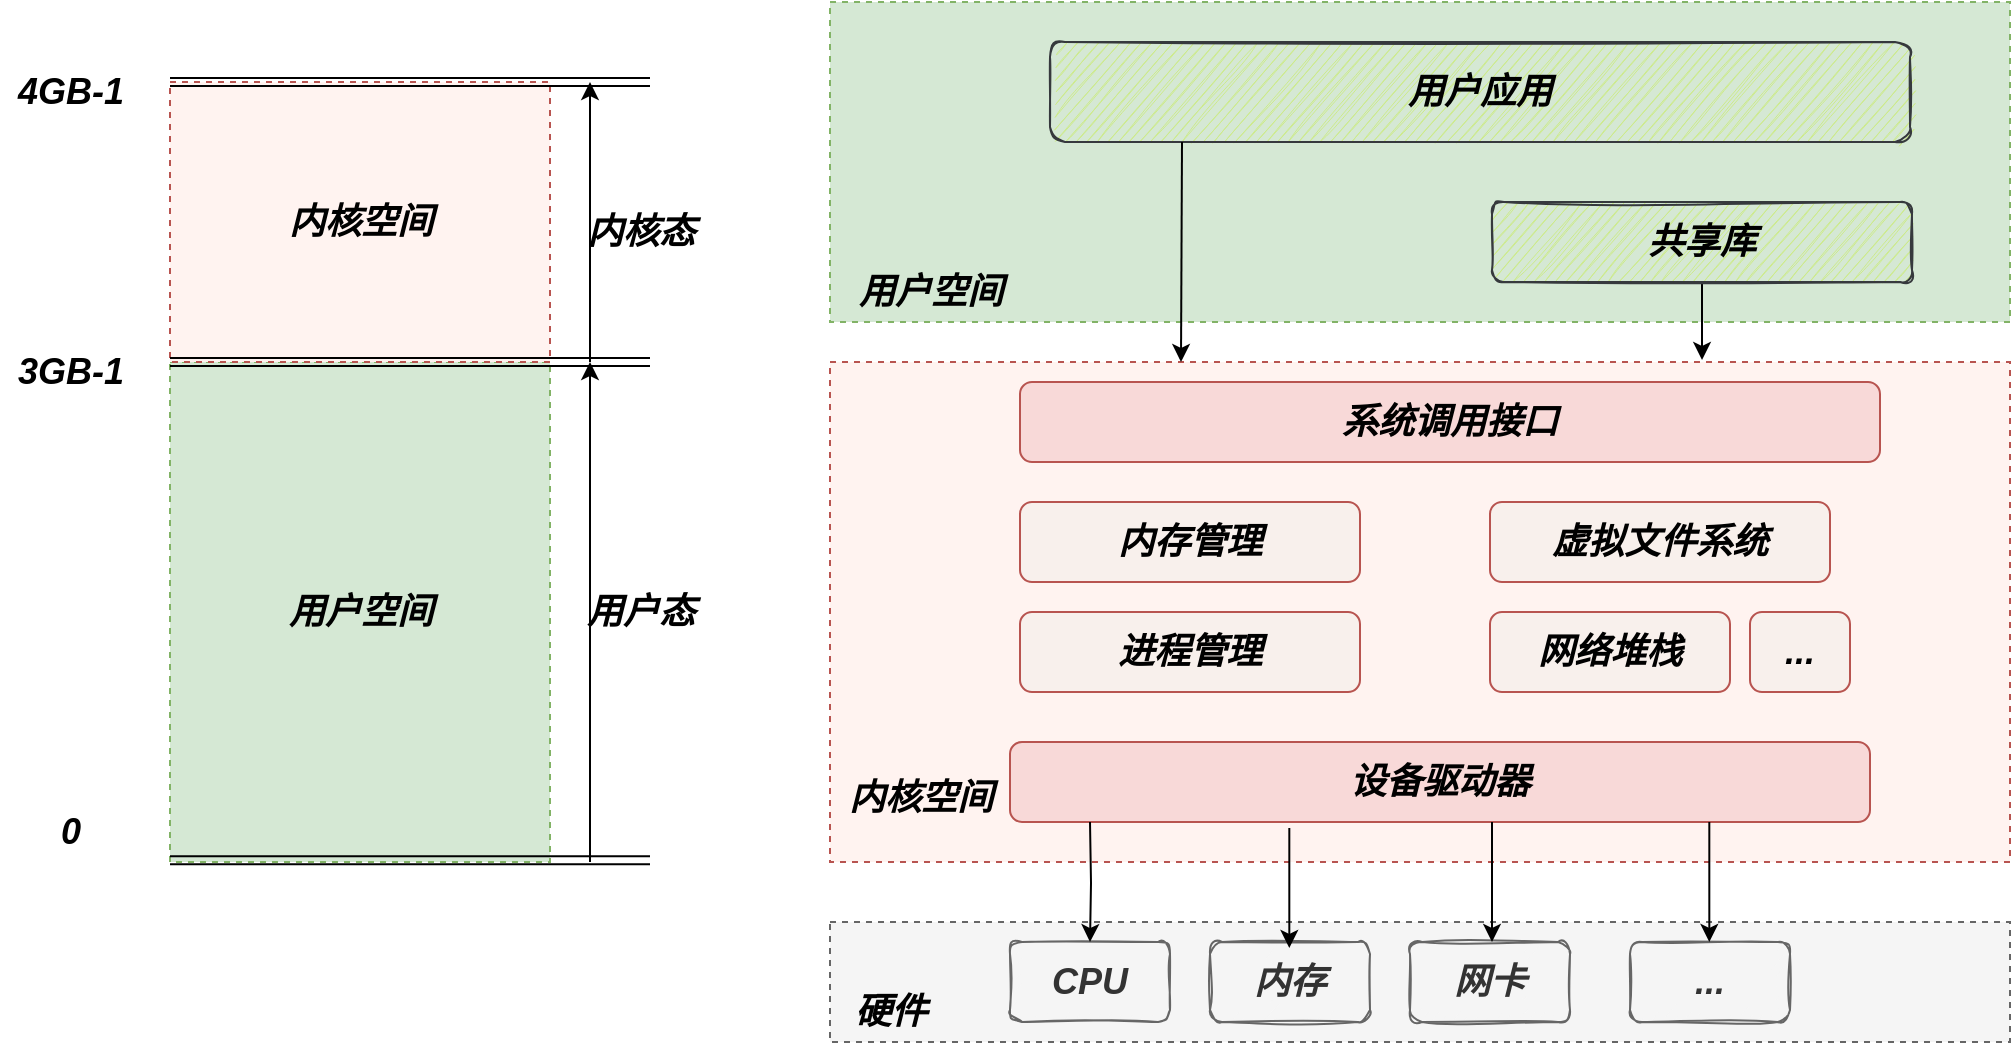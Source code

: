 <mxfile version="20.0.1" type="github">
  <diagram id="bL4Vz2KgEWLlNHWGLKTd" name="Page-1">
    <mxGraphModel dx="1185" dy="699" grid="1" gridSize="10" guides="1" tooltips="1" connect="1" arrows="1" fold="1" page="1" pageScale="1" pageWidth="2339" pageHeight="3300" math="0" shadow="0">
      <root>
        <mxCell id="0" />
        <mxCell id="1" parent="0" />
        <mxCell id="254oFtnbG1OvKKi7Jezg-3" value="" style="rounded=0;whiteSpace=wrap;html=1;sketch=0;fontSize=18;dashed=1;fillColor=#d5e8d4;strokeColor=#82b366;shadow=0;" vertex="1" parent="1">
          <mxGeometry x="450" y="130" width="590" height="160" as="geometry" />
        </mxCell>
        <mxCell id="254oFtnbG1OvKKi7Jezg-1" value="&lt;font style=&quot;font-size: 18px;&quot;&gt;&lt;b&gt;&lt;i&gt;用户应用&lt;/i&gt;&lt;/b&gt;&lt;/font&gt;" style="rounded=1;whiteSpace=wrap;html=1;fillColor=#cdeb8b;strokeColor=#36393d;sketch=1;" vertex="1" parent="1">
          <mxGeometry x="560" y="150" width="430" height="50" as="geometry" />
        </mxCell>
        <mxCell id="254oFtnbG1OvKKi7Jezg-25" value="" style="edgeStyle=orthogonalEdgeStyle;rounded=0;orthogonalLoop=1;jettySize=auto;html=1;fontSize=18;entryX=0.739;entryY=-0.004;entryDx=0;entryDy=0;entryPerimeter=0;" edge="1" parent="1" source="254oFtnbG1OvKKi7Jezg-2" target="254oFtnbG1OvKKi7Jezg-6">
          <mxGeometry relative="1" as="geometry" />
        </mxCell>
        <mxCell id="254oFtnbG1OvKKi7Jezg-2" value="&lt;span style=&quot;font-size: 18px;&quot;&gt;&lt;b&gt;&lt;i&gt;共享库&lt;/i&gt;&lt;/b&gt;&lt;/span&gt;" style="rounded=1;whiteSpace=wrap;html=1;fillColor=#cdeb8b;strokeColor=#36393d;sketch=1;" vertex="1" parent="1">
          <mxGeometry x="781" y="230" width="210" height="40" as="geometry" />
        </mxCell>
        <mxCell id="254oFtnbG1OvKKi7Jezg-5" value="&lt;b&gt;&lt;i&gt;用户空间&lt;/i&gt;&lt;/b&gt;" style="text;html=1;align=center;verticalAlign=middle;resizable=0;points=[];autosize=1;strokeColor=none;fillColor=none;fontSize=18;" vertex="1" parent="1">
          <mxGeometry x="455" y="260" width="90" height="30" as="geometry" />
        </mxCell>
        <mxCell id="254oFtnbG1OvKKi7Jezg-6" value="" style="rounded=0;whiteSpace=wrap;html=1;sketch=0;fontSize=18;dashed=1;fillColor=#FFF3F0;strokeColor=#b85450;shadow=0;" vertex="1" parent="1">
          <mxGeometry x="450" y="310" width="590" height="250" as="geometry" />
        </mxCell>
        <mxCell id="254oFtnbG1OvKKi7Jezg-7" value="&lt;font style=&quot;font-size: 18px;&quot;&gt;&lt;b&gt;&lt;i&gt;系统调用接口&lt;/i&gt;&lt;/b&gt;&lt;/font&gt;" style="rounded=1;whiteSpace=wrap;html=1;fillColor=#F8D9D8;strokeColor=#b85450;sketch=0;" vertex="1" parent="1">
          <mxGeometry x="545" y="320" width="430" height="40" as="geometry" />
        </mxCell>
        <mxCell id="254oFtnbG1OvKKi7Jezg-9" value="&lt;b&gt;&lt;i&gt;内核空间&lt;/i&gt;&lt;/b&gt;" style="text;html=1;align=center;verticalAlign=middle;resizable=0;points=[];autosize=1;strokeColor=none;fillColor=none;fontSize=18;" vertex="1" parent="1">
          <mxGeometry x="450" y="513" width="90" height="30" as="geometry" />
        </mxCell>
        <mxCell id="254oFtnbG1OvKKi7Jezg-10" value="&lt;font style=&quot;font-size: 18px;&quot;&gt;&lt;b&gt;&lt;i&gt;内存管理&lt;/i&gt;&lt;/b&gt;&lt;/font&gt;&lt;span style=&quot;color: rgba(0, 0, 0, 0); font-family: monospace; font-size: 0px; text-align: start;&quot;&gt;%3CmxGraphModel%3E%3Croot%3E%3CmxCell%20id%3D%220%22%2F%3E%3CmxCell%20id%3D%221%22%20parent%3D%220%22%2F%3E%3CmxCell%20id%3D%222%22%20value%3D%22%26lt%3Bfont%20style%3D%26quot%3Bfont-size%3A%2018px%3B%26quot%3B%26gt%3B%26lt%3Bb%26gt%3B%26lt%3Bi%26gt%3B%E7%B3%BB%E7%BB%9F%E8%B0%83%E7%94%A8%E6%8E%A5%E5%8F%A3%26lt%3B%2Fi%26gt%3B%26lt%3B%2Fb%26gt%3B%26lt%3B%2Ffont%26gt%3B%22%20style%3D%22rounded%3D1%3BwhiteSpace%3Dwrap%3Bhtml%3D1%3BfillColor%3D%23F8D9D8%3BstrokeColor%3D%23b85450%3Bsketch%3D0%3B%22%20vertex%3D%221%22%20parent%3D%221%22%3E%3CmxGeometry%20x%3D%22405%22%20y%3D%22360%22%20width%3D%22430%22%20height%3D%2240%22%20as%3D%22geometry%22%2F%3E%3C%2FmxCell%3E%3C%2Froot%3E%3C%2FmxGraphModel%3E&lt;/span&gt;" style="rounded=1;whiteSpace=wrap;html=1;fillColor=#F8F0EC;strokeColor=#b85450;sketch=0;" vertex="1" parent="1">
          <mxGeometry x="545" y="380" width="170" height="40" as="geometry" />
        </mxCell>
        <mxCell id="254oFtnbG1OvKKi7Jezg-11" value="&lt;font style=&quot;font-size: 18px;&quot;&gt;&lt;b&gt;&lt;i&gt;进程管理&lt;/i&gt;&lt;/b&gt;&lt;/font&gt;&lt;span style=&quot;color: rgba(0, 0, 0, 0); font-family: monospace; font-size: 0px; text-align: start;&quot;&gt;%3CmxGraphModel%3E%3Croot%3E%3CmxCell%20id%3D%220%22%2F%3E%3CmxCell%20id%3D%221%22%20parent%3D%220%22%2F%3E%3CmxCell%20id%3D%222%22%20value%3D%22%26lt%3Bfont%20style%3D%26quot%3Bfont-size%3A%2018px%3B%26quot%3B%26gt%3B%26lt%3Bb%26gt%3B%26lt%3Bi%26gt%3B%E7%B3%BB%E7%BB%9F%E8%B0%83%E7%94%A8%E6%8E%A5%E5%8F%A3%26lt%3B%2Fi%26gt%3B%26lt%3B%2Fb%26gt%3B%26lt%3B%2Ffont%26gt%3B%22%20style%3D%22rounded%3D1%3BwhiteSpace%3Dwrap%3Bhtml%3D1%3BfillColor%3D%23F8D9D8%3BstrokeColor%3D%23b85450%3Bsketch%3D0%3B%22%20vertex%3D%221%22%20parent%3D%221%22%3E%3CmxGeometry%20x%3D%22405%22%20y%3D%22360%22%20width%3D%22430%22%20height%3D%2240%22%20as%3D%22geometry%22%2F%3E%3C%2FmxCell%3E%3C%2Froot%3E%3C%2FmxGraphModel%3E&lt;/span&gt;" style="rounded=1;whiteSpace=wrap;html=1;fillColor=#F8F0EC;strokeColor=#b85450;sketch=0;" vertex="1" parent="1">
          <mxGeometry x="545" y="435" width="170" height="40" as="geometry" />
        </mxCell>
        <mxCell id="254oFtnbG1OvKKi7Jezg-12" value="&lt;span style=&quot;font-size: 18px;&quot;&gt;&lt;b&gt;&lt;i&gt;虚拟文件系统&lt;/i&gt;&lt;/b&gt;&lt;/span&gt;" style="rounded=1;whiteSpace=wrap;html=1;fillColor=#F8F0EC;strokeColor=#b85450;sketch=0;" vertex="1" parent="1">
          <mxGeometry x="780" y="380" width="170" height="40" as="geometry" />
        </mxCell>
        <mxCell id="254oFtnbG1OvKKi7Jezg-13" value="&lt;span style=&quot;font-size: 18px;&quot;&gt;&lt;b&gt;&lt;i&gt;网络堆栈&lt;/i&gt;&lt;/b&gt;&lt;/span&gt;" style="rounded=1;whiteSpace=wrap;html=1;fillColor=#F8F0EC;strokeColor=#b85450;sketch=0;" vertex="1" parent="1">
          <mxGeometry x="780" y="435" width="120" height="40" as="geometry" />
        </mxCell>
        <mxCell id="254oFtnbG1OvKKi7Jezg-14" value="&lt;span style=&quot;font-size: 18px;&quot;&gt;&lt;b&gt;&lt;i&gt;...&lt;/i&gt;&lt;/b&gt;&lt;/span&gt;" style="rounded=1;whiteSpace=wrap;html=1;fillColor=#F8F0EC;strokeColor=#b85450;sketch=0;" vertex="1" parent="1">
          <mxGeometry x="910" y="435" width="50" height="40" as="geometry" />
        </mxCell>
        <mxCell id="254oFtnbG1OvKKi7Jezg-15" value="&lt;span style=&quot;font-size: 18px;&quot;&gt;&lt;b&gt;&lt;i&gt;设备驱动器&lt;/i&gt;&lt;/b&gt;&lt;/span&gt;" style="rounded=1;whiteSpace=wrap;html=1;fillColor=#F8D9D8;strokeColor=#b85450;sketch=0;" vertex="1" parent="1">
          <mxGeometry x="540" y="500" width="430" height="40" as="geometry" />
        </mxCell>
        <mxCell id="254oFtnbG1OvKKi7Jezg-16" value="" style="rounded=0;whiteSpace=wrap;html=1;sketch=0;fontSize=18;dashed=1;fillColor=#f5f5f5;strokeColor=#666666;shadow=0;fontColor=#333333;" vertex="1" parent="1">
          <mxGeometry x="450" y="590" width="590" height="60" as="geometry" />
        </mxCell>
        <mxCell id="254oFtnbG1OvKKi7Jezg-18" value="&lt;span style=&quot;font-size: 18px;&quot;&gt;&lt;b&gt;&lt;i&gt;CPU&lt;/i&gt;&lt;/b&gt;&lt;/span&gt;" style="rounded=1;whiteSpace=wrap;html=1;fillColor=#f5f5f5;strokeColor=#666666;sketch=1;fontColor=#333333;" vertex="1" parent="1">
          <mxGeometry x="540" y="600" width="80" height="40" as="geometry" />
        </mxCell>
        <mxCell id="254oFtnbG1OvKKi7Jezg-19" value="&lt;b&gt;&lt;i&gt;硬件&lt;/i&gt;&lt;/b&gt;" style="text;html=1;align=center;verticalAlign=middle;resizable=0;points=[];autosize=1;strokeColor=none;fillColor=none;fontSize=18;" vertex="1" parent="1">
          <mxGeometry x="455" y="620" width="50" height="30" as="geometry" />
        </mxCell>
        <mxCell id="254oFtnbG1OvKKi7Jezg-20" value="&lt;span style=&quot;font-size: 18px;&quot;&gt;&lt;b&gt;&lt;i&gt;内存&lt;/i&gt;&lt;/b&gt;&lt;/span&gt;" style="rounded=1;whiteSpace=wrap;html=1;fillColor=#f5f5f5;strokeColor=#666666;sketch=1;fontColor=#333333;" vertex="1" parent="1">
          <mxGeometry x="640" y="600" width="80" height="40" as="geometry" />
        </mxCell>
        <mxCell id="254oFtnbG1OvKKi7Jezg-21" value="&lt;span style=&quot;font-size: 18px;&quot;&gt;&lt;b&gt;&lt;i&gt;网卡&lt;/i&gt;&lt;/b&gt;&lt;/span&gt;" style="rounded=1;whiteSpace=wrap;html=1;fillColor=#f5f5f5;strokeColor=#666666;sketch=1;fontColor=#333333;" vertex="1" parent="1">
          <mxGeometry x="740" y="600" width="80" height="40" as="geometry" />
        </mxCell>
        <mxCell id="254oFtnbG1OvKKi7Jezg-22" value="&lt;span style=&quot;font-size: 18px;&quot;&gt;&lt;b&gt;&lt;i&gt;...&lt;/i&gt;&lt;/b&gt;&lt;/span&gt;" style="rounded=1;whiteSpace=wrap;html=1;fillColor=#f5f5f5;strokeColor=#666666;sketch=1;fontColor=#333333;" vertex="1" parent="1">
          <mxGeometry x="850" y="600" width="80" height="40" as="geometry" />
        </mxCell>
        <mxCell id="254oFtnbG1OvKKi7Jezg-23" value="" style="endArrow=classic;html=1;rounded=0;fontSize=18;entryX=0.25;entryY=0;entryDx=0;entryDy=0;" edge="1" parent="1">
          <mxGeometry width="50" height="50" relative="1" as="geometry">
            <mxPoint x="626" y="200" as="sourcePoint" />
            <mxPoint x="625.5" y="310" as="targetPoint" />
          </mxGeometry>
        </mxCell>
        <mxCell id="254oFtnbG1OvKKi7Jezg-26" value="" style="edgeStyle=orthogonalEdgeStyle;rounded=0;orthogonalLoop=1;jettySize=auto;html=1;fontSize=18;" edge="1" parent="1" target="254oFtnbG1OvKKi7Jezg-18">
          <mxGeometry relative="1" as="geometry">
            <mxPoint x="580" y="540" as="sourcePoint" />
            <mxPoint x="580" y="579" as="targetPoint" />
            <Array as="points" />
          </mxGeometry>
        </mxCell>
        <mxCell id="254oFtnbG1OvKKi7Jezg-27" value="" style="edgeStyle=orthogonalEdgeStyle;rounded=0;orthogonalLoop=1;jettySize=auto;html=1;fontSize=18;" edge="1" parent="1">
          <mxGeometry relative="1" as="geometry">
            <mxPoint x="679.66" y="543" as="sourcePoint" />
            <mxPoint x="679.66" y="603" as="targetPoint" />
            <Array as="points" />
          </mxGeometry>
        </mxCell>
        <mxCell id="254oFtnbG1OvKKi7Jezg-28" value="" style="edgeStyle=orthogonalEdgeStyle;rounded=0;orthogonalLoop=1;jettySize=auto;html=1;fontSize=18;" edge="1" parent="1">
          <mxGeometry relative="1" as="geometry">
            <mxPoint x="781" y="540" as="sourcePoint" />
            <mxPoint x="781" y="600" as="targetPoint" />
            <Array as="points" />
          </mxGeometry>
        </mxCell>
        <mxCell id="254oFtnbG1OvKKi7Jezg-29" value="" style="edgeStyle=orthogonalEdgeStyle;rounded=0;orthogonalLoop=1;jettySize=auto;html=1;fontSize=18;" edge="1" parent="1">
          <mxGeometry relative="1" as="geometry">
            <mxPoint x="889.66" y="540" as="sourcePoint" />
            <mxPoint x="889.66" y="600" as="targetPoint" />
            <Array as="points" />
          </mxGeometry>
        </mxCell>
        <mxCell id="254oFtnbG1OvKKi7Jezg-30" value="" style="rounded=0;whiteSpace=wrap;html=1;sketch=0;fontSize=18;dashed=1;fillColor=#d5e8d4;strokeColor=#82b366;shadow=0;" vertex="1" parent="1">
          <mxGeometry x="120" y="310" width="190" height="250" as="geometry" />
        </mxCell>
        <mxCell id="254oFtnbG1OvKKi7Jezg-31" value="" style="rounded=0;whiteSpace=wrap;html=1;sketch=0;fontSize=18;dashed=1;fillColor=#FFF3F0;strokeColor=#b85450;shadow=0;" vertex="1" parent="1">
          <mxGeometry x="120" y="170" width="190" height="140" as="geometry" />
        </mxCell>
        <mxCell id="254oFtnbG1OvKKi7Jezg-32" value="&lt;b&gt;&lt;i&gt;用户空间&lt;/i&gt;&lt;/b&gt;" style="text;html=1;align=center;verticalAlign=middle;resizable=0;points=[];autosize=1;strokeColor=none;fillColor=none;fontSize=18;" vertex="1" parent="1">
          <mxGeometry x="170" y="420" width="90" height="30" as="geometry" />
        </mxCell>
        <mxCell id="254oFtnbG1OvKKi7Jezg-33" value="&lt;b&gt;&lt;i&gt;内核空间&lt;/i&gt;&lt;/b&gt;" style="text;html=1;align=center;verticalAlign=middle;resizable=0;points=[];autosize=1;strokeColor=none;fillColor=none;fontSize=18;" vertex="1" parent="1">
          <mxGeometry x="170" y="225" width="90" height="30" as="geometry" />
        </mxCell>
        <mxCell id="254oFtnbG1OvKKi7Jezg-34" value="&lt;b&gt;&lt;i&gt;0&lt;/i&gt;&lt;/b&gt;" style="text;html=1;align=center;verticalAlign=middle;resizable=0;points=[];autosize=1;strokeColor=none;fillColor=none;fontSize=18;" vertex="1" parent="1">
          <mxGeometry x="55" y="530" width="30" height="30" as="geometry" />
        </mxCell>
        <mxCell id="254oFtnbG1OvKKi7Jezg-35" value="&lt;b&gt;&lt;i&gt;3GB-1&lt;/i&gt;&lt;/b&gt;" style="text;html=1;align=center;verticalAlign=middle;resizable=0;points=[];autosize=1;strokeColor=none;fillColor=none;fontSize=18;" vertex="1" parent="1">
          <mxGeometry x="35" y="300" width="70" height="30" as="geometry" />
        </mxCell>
        <mxCell id="254oFtnbG1OvKKi7Jezg-36" value="&lt;b&gt;&lt;i&gt;4GB-1&lt;/i&gt;&lt;/b&gt;" style="text;html=1;align=center;verticalAlign=middle;resizable=0;points=[];autosize=1;strokeColor=none;fillColor=none;fontSize=18;" vertex="1" parent="1">
          <mxGeometry x="35" y="160" width="70" height="30" as="geometry" />
        </mxCell>
        <mxCell id="254oFtnbG1OvKKi7Jezg-37" value="" style="shape=link;html=1;rounded=0;fontSize=18;" edge="1" parent="1">
          <mxGeometry width="100" relative="1" as="geometry">
            <mxPoint x="120" y="310" as="sourcePoint" />
            <mxPoint x="360" y="310" as="targetPoint" />
          </mxGeometry>
        </mxCell>
        <mxCell id="254oFtnbG1OvKKi7Jezg-38" value="" style="shape=link;html=1;rounded=0;fontSize=18;" edge="1" parent="1">
          <mxGeometry width="100" relative="1" as="geometry">
            <mxPoint x="120" y="559.17" as="sourcePoint" />
            <mxPoint x="360" y="559.17" as="targetPoint" />
          </mxGeometry>
        </mxCell>
        <mxCell id="254oFtnbG1OvKKi7Jezg-39" value="" style="shape=link;html=1;rounded=0;fontSize=18;" edge="1" parent="1">
          <mxGeometry width="100" relative="1" as="geometry">
            <mxPoint x="120" y="170" as="sourcePoint" />
            <mxPoint x="360" y="170" as="targetPoint" />
          </mxGeometry>
        </mxCell>
        <mxCell id="254oFtnbG1OvKKi7Jezg-40" value="&lt;b&gt;&lt;i&gt;内核态&lt;/i&gt;&lt;/b&gt;" style="text;html=1;align=center;verticalAlign=middle;resizable=0;points=[];autosize=1;strokeColor=none;fillColor=none;fontSize=18;" vertex="1" parent="1">
          <mxGeometry x="320" y="230" width="70" height="30" as="geometry" />
        </mxCell>
        <mxCell id="254oFtnbG1OvKKi7Jezg-41" value="&lt;b&gt;&lt;i&gt;用户态&lt;/i&gt;&lt;/b&gt;" style="text;html=1;align=center;verticalAlign=middle;resizable=0;points=[];autosize=1;strokeColor=none;fillColor=none;fontSize=18;" vertex="1" parent="1">
          <mxGeometry x="320" y="420" width="70" height="30" as="geometry" />
        </mxCell>
        <mxCell id="254oFtnbG1OvKKi7Jezg-42" value="" style="endArrow=classic;html=1;rounded=0;fontSize=18;" edge="1" parent="1">
          <mxGeometry width="50" height="50" relative="1" as="geometry">
            <mxPoint x="330" y="560" as="sourcePoint" />
            <mxPoint x="330" y="310" as="targetPoint" />
          </mxGeometry>
        </mxCell>
        <mxCell id="254oFtnbG1OvKKi7Jezg-43" value="" style="endArrow=classic;html=1;rounded=0;fontSize=18;" edge="1" parent="1">
          <mxGeometry width="50" height="50" relative="1" as="geometry">
            <mxPoint x="330" y="310" as="sourcePoint" />
            <mxPoint x="330" y="170" as="targetPoint" />
          </mxGeometry>
        </mxCell>
      </root>
    </mxGraphModel>
  </diagram>
</mxfile>
